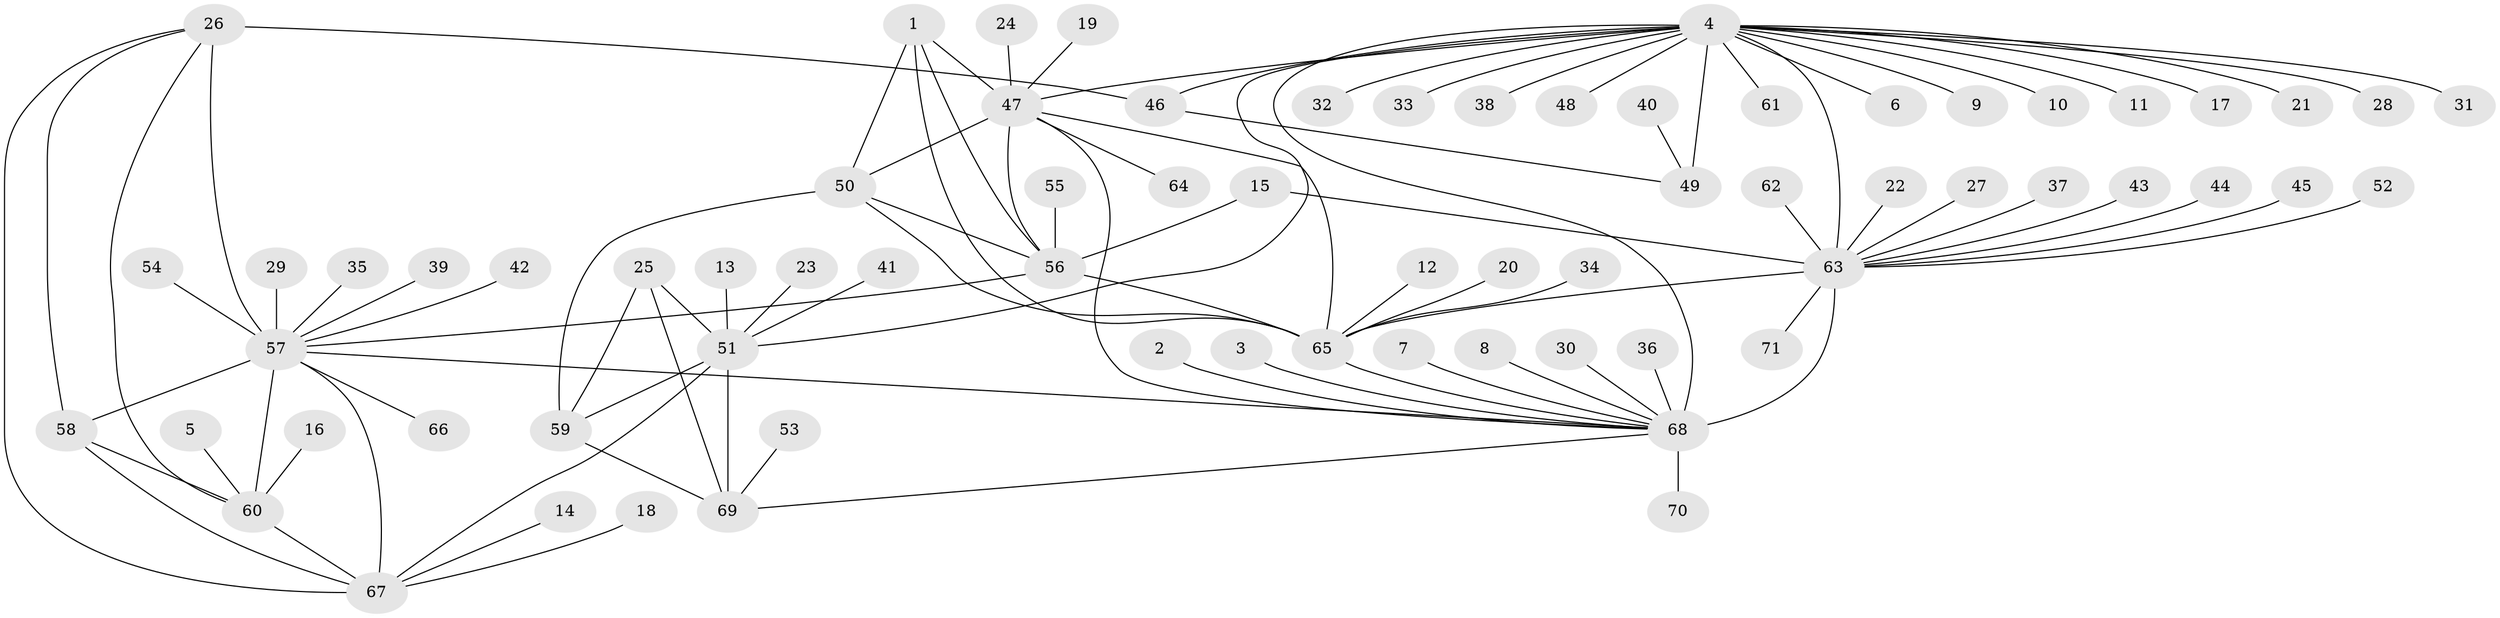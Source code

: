 // original degree distribution, {14: 0.0070921985815602835, 7: 0.014184397163120567, 12: 0.02127659574468085, 8: 0.05673758865248227, 9: 0.09219858156028368, 10: 0.028368794326241134, 11: 0.0070921985815602835, 13: 0.014184397163120567, 6: 0.0070921985815602835, 3: 0.014184397163120567, 1: 0.6382978723404256, 2: 0.09929078014184398}
// Generated by graph-tools (version 1.1) at 2025/50/03/09/25 03:50:35]
// undirected, 71 vertices, 96 edges
graph export_dot {
graph [start="1"]
  node [color=gray90,style=filled];
  1;
  2;
  3;
  4;
  5;
  6;
  7;
  8;
  9;
  10;
  11;
  12;
  13;
  14;
  15;
  16;
  17;
  18;
  19;
  20;
  21;
  22;
  23;
  24;
  25;
  26;
  27;
  28;
  29;
  30;
  31;
  32;
  33;
  34;
  35;
  36;
  37;
  38;
  39;
  40;
  41;
  42;
  43;
  44;
  45;
  46;
  47;
  48;
  49;
  50;
  51;
  52;
  53;
  54;
  55;
  56;
  57;
  58;
  59;
  60;
  61;
  62;
  63;
  64;
  65;
  66;
  67;
  68;
  69;
  70;
  71;
  1 -- 47 [weight=2.0];
  1 -- 50 [weight=2.0];
  1 -- 56 [weight=1.0];
  1 -- 65 [weight=1.0];
  2 -- 68 [weight=1.0];
  3 -- 68 [weight=1.0];
  4 -- 6 [weight=1.0];
  4 -- 9 [weight=1.0];
  4 -- 10 [weight=1.0];
  4 -- 11 [weight=1.0];
  4 -- 17 [weight=1.0];
  4 -- 21 [weight=1.0];
  4 -- 28 [weight=1.0];
  4 -- 31 [weight=1.0];
  4 -- 32 [weight=1.0];
  4 -- 33 [weight=1.0];
  4 -- 38 [weight=1.0];
  4 -- 46 [weight=5.0];
  4 -- 47 [weight=1.0];
  4 -- 48 [weight=1.0];
  4 -- 49 [weight=5.0];
  4 -- 51 [weight=1.0];
  4 -- 61 [weight=1.0];
  4 -- 63 [weight=1.0];
  4 -- 68 [weight=1.0];
  5 -- 60 [weight=1.0];
  7 -- 68 [weight=1.0];
  8 -- 68 [weight=1.0];
  12 -- 65 [weight=1.0];
  13 -- 51 [weight=1.0];
  14 -- 67 [weight=1.0];
  15 -- 56 [weight=1.0];
  15 -- 63 [weight=1.0];
  16 -- 60 [weight=1.0];
  18 -- 67 [weight=1.0];
  19 -- 47 [weight=1.0];
  20 -- 65 [weight=1.0];
  22 -- 63 [weight=1.0];
  23 -- 51 [weight=1.0];
  24 -- 47 [weight=1.0];
  25 -- 51 [weight=3.0];
  25 -- 59 [weight=1.0];
  25 -- 69 [weight=2.0];
  26 -- 46 [weight=1.0];
  26 -- 57 [weight=3.0];
  26 -- 58 [weight=1.0];
  26 -- 60 [weight=1.0];
  26 -- 67 [weight=1.0];
  27 -- 63 [weight=1.0];
  29 -- 57 [weight=1.0];
  30 -- 68 [weight=1.0];
  34 -- 65 [weight=1.0];
  35 -- 57 [weight=1.0];
  36 -- 68 [weight=1.0];
  37 -- 63 [weight=1.0];
  39 -- 57 [weight=1.0];
  40 -- 49 [weight=1.0];
  41 -- 51 [weight=1.0];
  42 -- 57 [weight=1.0];
  43 -- 63 [weight=1.0];
  44 -- 63 [weight=1.0];
  45 -- 63 [weight=1.0];
  46 -- 49 [weight=1.0];
  47 -- 50 [weight=4.0];
  47 -- 56 [weight=2.0];
  47 -- 64 [weight=1.0];
  47 -- 65 [weight=2.0];
  47 -- 68 [weight=1.0];
  50 -- 56 [weight=2.0];
  50 -- 59 [weight=1.0];
  50 -- 65 [weight=2.0];
  51 -- 59 [weight=3.0];
  51 -- 67 [weight=1.0];
  51 -- 69 [weight=6.0];
  52 -- 63 [weight=1.0];
  53 -- 69 [weight=1.0];
  54 -- 57 [weight=1.0];
  55 -- 56 [weight=1.0];
  56 -- 57 [weight=1.0];
  56 -- 65 [weight=1.0];
  57 -- 58 [weight=3.0];
  57 -- 60 [weight=3.0];
  57 -- 66 [weight=1.0];
  57 -- 67 [weight=3.0];
  57 -- 68 [weight=2.0];
  58 -- 60 [weight=1.0];
  58 -- 67 [weight=1.0];
  59 -- 69 [weight=2.0];
  60 -- 67 [weight=1.0];
  62 -- 63 [weight=1.0];
  63 -- 65 [weight=1.0];
  63 -- 68 [weight=10.0];
  63 -- 71 [weight=1.0];
  65 -- 68 [weight=1.0];
  68 -- 69 [weight=1.0];
  68 -- 70 [weight=1.0];
}
